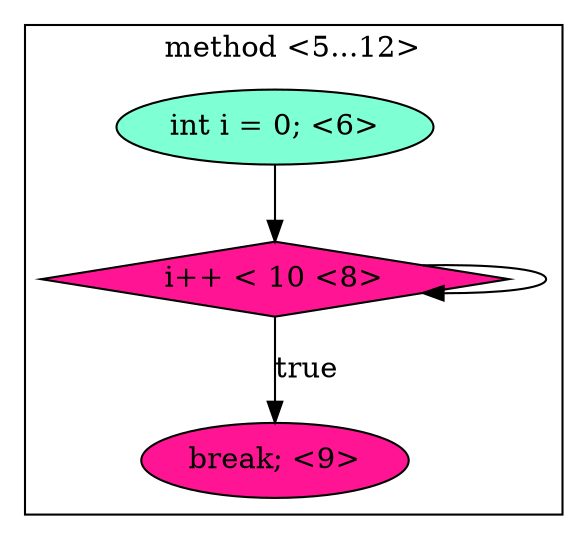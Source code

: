 digraph CFG {
subgraph cluster0 {
label = "method <5...12>";
0.0 [style = filled, label = "int i = 0; <6>", fillcolor = aquamarine, shape = ellipse];
0.1 [style = filled, label = "i++ < 10 <8>", fillcolor = deeppink, shape = diamond];
0.2 [style = filled, label = "break; <9>", fillcolor = deeppink, shape = ellipse];
0.0 -> 0.1 [style = solid, label=""];
0.1 -> 0.1 [style = solid, label=""];
0.1 -> 0.2 [style = solid, label="true"];
}
}